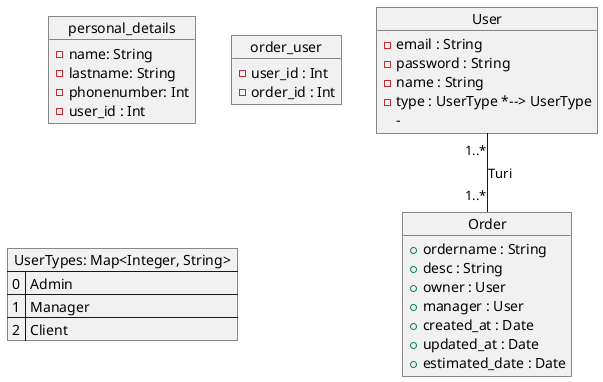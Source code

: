 @startuml DB

object User {
  -email : String
  -password : String
  -name : String
  -type : UserType *--> UserType
  -
}

object personal_details {
    -name: String
    -lastname: String
    -phonenumber: Int
    -user_id : Int
}

object order_user {
 -user_id : Int
 -order_id : Int
}

object Order {
  +ordername : String
  +desc : String
  +owner : User
  +manager : User
  +created_at : Date
  +updated_at : Date
  +estimated_date : Date
}

map "UserTypes: Map<Integer, String>" as UserType {
 0 => Admin
 1 => Manager
 2 => Client
}


User "1..*" -- "1..*" Order : Turi

@enduml
